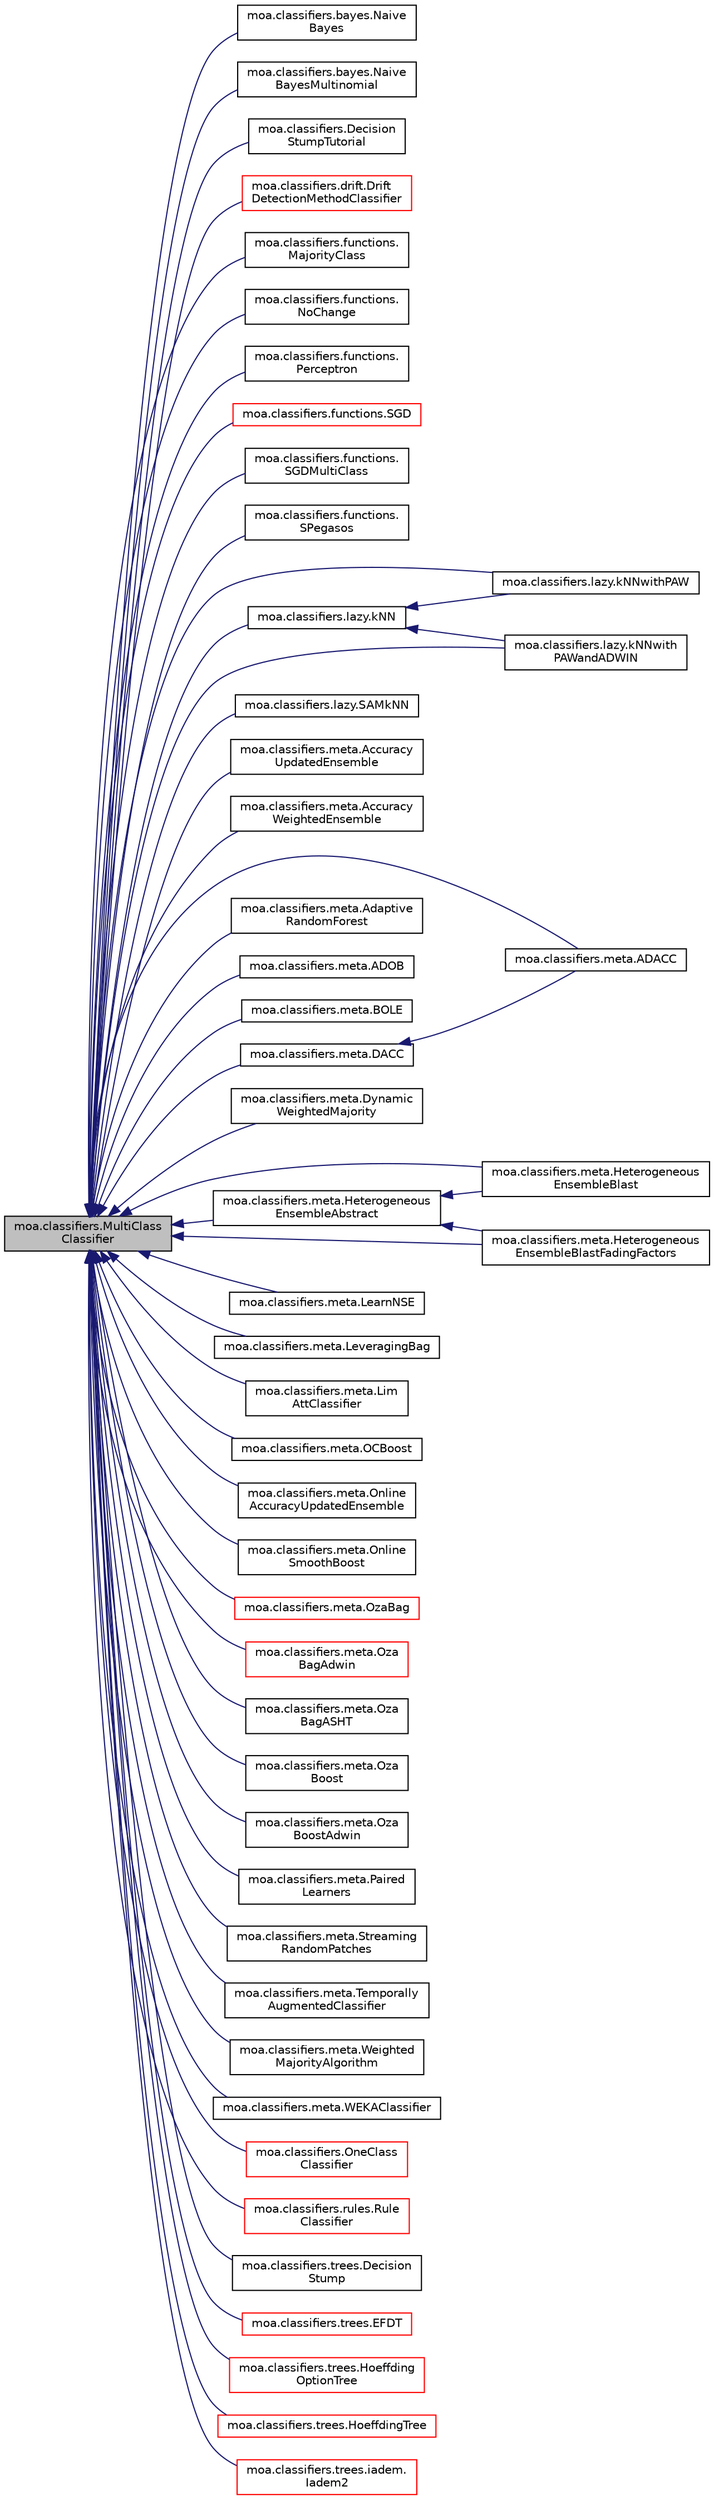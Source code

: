 digraph "moa.classifiers.MultiClassClassifier"
{
 // LATEX_PDF_SIZE
  edge [fontname="Helvetica",fontsize="10",labelfontname="Helvetica",labelfontsize="10"];
  node [fontname="Helvetica",fontsize="10",shape=record];
  rankdir="LR";
  Node1 [label="moa.classifiers.MultiClass\lClassifier",height=0.2,width=0.4,color="black", fillcolor="grey75", style="filled", fontcolor="black",tooltip=" "];
  Node1 -> Node2 [dir="back",color="midnightblue",fontsize="10",style="solid"];
  Node2 [label="moa.classifiers.bayes.Naive\lBayes",height=0.2,width=0.4,color="black", fillcolor="white", style="filled",URL="$classmoa_1_1classifiers_1_1bayes_1_1_naive_bayes.html",tooltip=" "];
  Node1 -> Node3 [dir="back",color="midnightblue",fontsize="10",style="solid"];
  Node3 [label="moa.classifiers.bayes.Naive\lBayesMultinomial",height=0.2,width=0.4,color="black", fillcolor="white", style="filled",URL="$classmoa_1_1classifiers_1_1bayes_1_1_naive_bayes_multinomial.html",tooltip=" "];
  Node1 -> Node4 [dir="back",color="midnightblue",fontsize="10",style="solid"];
  Node4 [label="moa.classifiers.Decision\lStumpTutorial",height=0.2,width=0.4,color="black", fillcolor="white", style="filled",URL="$classmoa_1_1classifiers_1_1_decision_stump_tutorial.html",tooltip=" "];
  Node1 -> Node5 [dir="back",color="midnightblue",fontsize="10",style="solid"];
  Node5 [label="moa.classifiers.drift.Drift\lDetectionMethodClassifier",height=0.2,width=0.4,color="red", fillcolor="white", style="filled",URL="$classmoa_1_1classifiers_1_1drift_1_1_drift_detection_method_classifier.html",tooltip=" "];
  Node1 -> Node8 [dir="back",color="midnightblue",fontsize="10",style="solid"];
  Node8 [label="moa.classifiers.functions.\lMajorityClass",height=0.2,width=0.4,color="black", fillcolor="white", style="filled",URL="$classmoa_1_1classifiers_1_1functions_1_1_majority_class.html",tooltip=" "];
  Node1 -> Node9 [dir="back",color="midnightblue",fontsize="10",style="solid"];
  Node9 [label="moa.classifiers.functions.\lNoChange",height=0.2,width=0.4,color="black", fillcolor="white", style="filled",URL="$classmoa_1_1classifiers_1_1functions_1_1_no_change.html",tooltip=" "];
  Node1 -> Node10 [dir="back",color="midnightblue",fontsize="10",style="solid"];
  Node10 [label="moa.classifiers.functions.\lPerceptron",height=0.2,width=0.4,color="black", fillcolor="white", style="filled",URL="$classmoa_1_1classifiers_1_1functions_1_1_perceptron.html",tooltip=" "];
  Node1 -> Node11 [dir="back",color="midnightblue",fontsize="10",style="solid"];
  Node11 [label="moa.classifiers.functions.SGD",height=0.2,width=0.4,color="red", fillcolor="white", style="filled",URL="$classmoa_1_1classifiers_1_1functions_1_1_s_g_d.html",tooltip=" "];
  Node1 -> Node13 [dir="back",color="midnightblue",fontsize="10",style="solid"];
  Node13 [label="moa.classifiers.functions.\lSGDMultiClass",height=0.2,width=0.4,color="black", fillcolor="white", style="filled",URL="$classmoa_1_1classifiers_1_1functions_1_1_s_g_d_multi_class.html",tooltip=" "];
  Node1 -> Node14 [dir="back",color="midnightblue",fontsize="10",style="solid"];
  Node14 [label="moa.classifiers.functions.\lSPegasos",height=0.2,width=0.4,color="black", fillcolor="white", style="filled",URL="$classmoa_1_1classifiers_1_1functions_1_1_s_pegasos.html",tooltip=" "];
  Node1 -> Node15 [dir="back",color="midnightblue",fontsize="10",style="solid"];
  Node15 [label="moa.classifiers.lazy.kNN",height=0.2,width=0.4,color="black", fillcolor="white", style="filled",URL="$classmoa_1_1classifiers_1_1lazy_1_1k_n_n.html",tooltip=" "];
  Node15 -> Node16 [dir="back",color="midnightblue",fontsize="10",style="solid"];
  Node16 [label="moa.classifiers.lazy.kNNwithPAW",height=0.2,width=0.4,color="black", fillcolor="white", style="filled",URL="$classmoa_1_1classifiers_1_1lazy_1_1k_n_nwith_p_a_w.html",tooltip=" "];
  Node15 -> Node17 [dir="back",color="midnightblue",fontsize="10",style="solid"];
  Node17 [label="moa.classifiers.lazy.kNNwith\lPAWandADWIN",height=0.2,width=0.4,color="black", fillcolor="white", style="filled",URL="$classmoa_1_1classifiers_1_1lazy_1_1k_n_nwith_p_a_wand_a_d_w_i_n.html",tooltip=" "];
  Node1 -> Node16 [dir="back",color="midnightblue",fontsize="10",style="solid"];
  Node1 -> Node17 [dir="back",color="midnightblue",fontsize="10",style="solid"];
  Node1 -> Node18 [dir="back",color="midnightblue",fontsize="10",style="solid"];
  Node18 [label="moa.classifiers.lazy.SAMkNN",height=0.2,width=0.4,color="black", fillcolor="white", style="filled",URL="$classmoa_1_1classifiers_1_1lazy_1_1_s_a_mk_n_n.html",tooltip=" "];
  Node1 -> Node19 [dir="back",color="midnightblue",fontsize="10",style="solid"];
  Node19 [label="moa.classifiers.meta.Accuracy\lUpdatedEnsemble",height=0.2,width=0.4,color="black", fillcolor="white", style="filled",URL="$classmoa_1_1classifiers_1_1meta_1_1_accuracy_updated_ensemble.html",tooltip=" "];
  Node1 -> Node20 [dir="back",color="midnightblue",fontsize="10",style="solid"];
  Node20 [label="moa.classifiers.meta.Accuracy\lWeightedEnsemble",height=0.2,width=0.4,color="black", fillcolor="white", style="filled",URL="$classmoa_1_1classifiers_1_1meta_1_1_accuracy_weighted_ensemble.html",tooltip=" "];
  Node1 -> Node21 [dir="back",color="midnightblue",fontsize="10",style="solid"];
  Node21 [label="moa.classifiers.meta.ADACC",height=0.2,width=0.4,color="black", fillcolor="white", style="filled",URL="$classmoa_1_1classifiers_1_1meta_1_1_a_d_a_c_c.html",tooltip=" "];
  Node1 -> Node22 [dir="back",color="midnightblue",fontsize="10",style="solid"];
  Node22 [label="moa.classifiers.meta.Adaptive\lRandomForest",height=0.2,width=0.4,color="black", fillcolor="white", style="filled",URL="$classmoa_1_1classifiers_1_1meta_1_1_adaptive_random_forest.html",tooltip=" "];
  Node1 -> Node23 [dir="back",color="midnightblue",fontsize="10",style="solid"];
  Node23 [label="moa.classifiers.meta.ADOB",height=0.2,width=0.4,color="black", fillcolor="white", style="filled",URL="$classmoa_1_1classifiers_1_1meta_1_1_a_d_o_b.html",tooltip=" "];
  Node1 -> Node24 [dir="back",color="midnightblue",fontsize="10",style="solid"];
  Node24 [label="moa.classifiers.meta.BOLE",height=0.2,width=0.4,color="black", fillcolor="white", style="filled",URL="$classmoa_1_1classifiers_1_1meta_1_1_b_o_l_e.html",tooltip=" "];
  Node1 -> Node25 [dir="back",color="midnightblue",fontsize="10",style="solid"];
  Node25 [label="moa.classifiers.meta.DACC",height=0.2,width=0.4,color="black", fillcolor="white", style="filled",URL="$classmoa_1_1classifiers_1_1meta_1_1_d_a_c_c.html",tooltip=" "];
  Node25 -> Node21 [dir="back",color="midnightblue",fontsize="10",style="solid"];
  Node1 -> Node26 [dir="back",color="midnightblue",fontsize="10",style="solid"];
  Node26 [label="moa.classifiers.meta.Dynamic\lWeightedMajority",height=0.2,width=0.4,color="black", fillcolor="white", style="filled",URL="$classmoa_1_1classifiers_1_1meta_1_1_dynamic_weighted_majority.html",tooltip=" "];
  Node1 -> Node27 [dir="back",color="midnightblue",fontsize="10",style="solid"];
  Node27 [label="moa.classifiers.meta.Heterogeneous\lEnsembleAbstract",height=0.2,width=0.4,color="black", fillcolor="white", style="filled",URL="$classmoa_1_1classifiers_1_1meta_1_1_heterogeneous_ensemble_abstract.html",tooltip=" "];
  Node27 -> Node28 [dir="back",color="midnightblue",fontsize="10",style="solid"];
  Node28 [label="moa.classifiers.meta.Heterogeneous\lEnsembleBlast",height=0.2,width=0.4,color="black", fillcolor="white", style="filled",URL="$classmoa_1_1classifiers_1_1meta_1_1_heterogeneous_ensemble_blast.html",tooltip=" "];
  Node27 -> Node29 [dir="back",color="midnightblue",fontsize="10",style="solid"];
  Node29 [label="moa.classifiers.meta.Heterogeneous\lEnsembleBlastFadingFactors",height=0.2,width=0.4,color="black", fillcolor="white", style="filled",URL="$classmoa_1_1classifiers_1_1meta_1_1_heterogeneous_ensemble_blast_fading_factors.html",tooltip=" "];
  Node1 -> Node28 [dir="back",color="midnightblue",fontsize="10",style="solid"];
  Node1 -> Node29 [dir="back",color="midnightblue",fontsize="10",style="solid"];
  Node1 -> Node30 [dir="back",color="midnightblue",fontsize="10",style="solid"];
  Node30 [label="moa.classifiers.meta.LearnNSE",height=0.2,width=0.4,color="black", fillcolor="white", style="filled",URL="$classmoa_1_1classifiers_1_1meta_1_1_learn_n_s_e.html",tooltip=" "];
  Node1 -> Node31 [dir="back",color="midnightblue",fontsize="10",style="solid"];
  Node31 [label="moa.classifiers.meta.LeveragingBag",height=0.2,width=0.4,color="black", fillcolor="white", style="filled",URL="$classmoa_1_1classifiers_1_1meta_1_1_leveraging_bag.html",tooltip=" "];
  Node1 -> Node32 [dir="back",color="midnightblue",fontsize="10",style="solid"];
  Node32 [label="moa.classifiers.meta.Lim\lAttClassifier",height=0.2,width=0.4,color="black", fillcolor="white", style="filled",URL="$classmoa_1_1classifiers_1_1meta_1_1_lim_att_classifier.html",tooltip=" "];
  Node1 -> Node33 [dir="back",color="midnightblue",fontsize="10",style="solid"];
  Node33 [label="moa.classifiers.meta.OCBoost",height=0.2,width=0.4,color="black", fillcolor="white", style="filled",URL="$classmoa_1_1classifiers_1_1meta_1_1_o_c_boost.html",tooltip=" "];
  Node1 -> Node34 [dir="back",color="midnightblue",fontsize="10",style="solid"];
  Node34 [label="moa.classifiers.meta.Online\lAccuracyUpdatedEnsemble",height=0.2,width=0.4,color="black", fillcolor="white", style="filled",URL="$classmoa_1_1classifiers_1_1meta_1_1_online_accuracy_updated_ensemble.html",tooltip=" "];
  Node1 -> Node35 [dir="back",color="midnightblue",fontsize="10",style="solid"];
  Node35 [label="moa.classifiers.meta.Online\lSmoothBoost",height=0.2,width=0.4,color="black", fillcolor="white", style="filled",URL="$classmoa_1_1classifiers_1_1meta_1_1_online_smooth_boost.html",tooltip=" "];
  Node1 -> Node36 [dir="back",color="midnightblue",fontsize="10",style="solid"];
  Node36 [label="moa.classifiers.meta.OzaBag",height=0.2,width=0.4,color="red", fillcolor="white", style="filled",URL="$classmoa_1_1classifiers_1_1meta_1_1_oza_bag.html",tooltip=" "];
  Node1 -> Node38 [dir="back",color="midnightblue",fontsize="10",style="solid"];
  Node38 [label="moa.classifiers.meta.Oza\lBagAdwin",height=0.2,width=0.4,color="red", fillcolor="white", style="filled",URL="$classmoa_1_1classifiers_1_1meta_1_1_oza_bag_adwin.html",tooltip=" "];
  Node1 -> Node40 [dir="back",color="midnightblue",fontsize="10",style="solid"];
  Node40 [label="moa.classifiers.meta.Oza\lBagASHT",height=0.2,width=0.4,color="black", fillcolor="white", style="filled",URL="$classmoa_1_1classifiers_1_1meta_1_1_oza_bag_a_s_h_t.html",tooltip=" "];
  Node1 -> Node41 [dir="back",color="midnightblue",fontsize="10",style="solid"];
  Node41 [label="moa.classifiers.meta.Oza\lBoost",height=0.2,width=0.4,color="black", fillcolor="white", style="filled",URL="$classmoa_1_1classifiers_1_1meta_1_1_oza_boost.html",tooltip=" "];
  Node1 -> Node42 [dir="back",color="midnightblue",fontsize="10",style="solid"];
  Node42 [label="moa.classifiers.meta.Oza\lBoostAdwin",height=0.2,width=0.4,color="black", fillcolor="white", style="filled",URL="$classmoa_1_1classifiers_1_1meta_1_1_oza_boost_adwin.html",tooltip=" "];
  Node1 -> Node43 [dir="back",color="midnightblue",fontsize="10",style="solid"];
  Node43 [label="moa.classifiers.meta.Paired\lLearners",height=0.2,width=0.4,color="black", fillcolor="white", style="filled",URL="$classmoa_1_1classifiers_1_1meta_1_1_paired_learners.html",tooltip=" "];
  Node1 -> Node44 [dir="back",color="midnightblue",fontsize="10",style="solid"];
  Node44 [label="moa.classifiers.meta.Streaming\lRandomPatches",height=0.2,width=0.4,color="black", fillcolor="white", style="filled",URL="$classmoa_1_1classifiers_1_1meta_1_1_streaming_random_patches.html",tooltip=" "];
  Node1 -> Node45 [dir="back",color="midnightblue",fontsize="10",style="solid"];
  Node45 [label="moa.classifiers.meta.Temporally\lAugmentedClassifier",height=0.2,width=0.4,color="black", fillcolor="white", style="filled",URL="$classmoa_1_1classifiers_1_1meta_1_1_temporally_augmented_classifier.html",tooltip=" "];
  Node1 -> Node46 [dir="back",color="midnightblue",fontsize="10",style="solid"];
  Node46 [label="moa.classifiers.meta.Weighted\lMajorityAlgorithm",height=0.2,width=0.4,color="black", fillcolor="white", style="filled",URL="$classmoa_1_1classifiers_1_1meta_1_1_weighted_majority_algorithm.html",tooltip=" "];
  Node1 -> Node47 [dir="back",color="midnightblue",fontsize="10",style="solid"];
  Node47 [label="moa.classifiers.meta.WEKAClassifier",height=0.2,width=0.4,color="black", fillcolor="white", style="filled",URL="$classmoa_1_1classifiers_1_1meta_1_1_w_e_k_a_classifier.html",tooltip=" "];
  Node1 -> Node48 [dir="back",color="midnightblue",fontsize="10",style="solid"];
  Node48 [label="moa.classifiers.OneClass\lClassifier",height=0.2,width=0.4,color="red", fillcolor="white", style="filled",URL="$interfacemoa_1_1classifiers_1_1_one_class_classifier.html",tooltip=" "];
  Node1 -> Node52 [dir="back",color="midnightblue",fontsize="10",style="solid"];
  Node52 [label="moa.classifiers.rules.Rule\lClassifier",height=0.2,width=0.4,color="red", fillcolor="white", style="filled",URL="$classmoa_1_1classifiers_1_1rules_1_1_rule_classifier.html",tooltip=" "];
  Node1 -> Node54 [dir="back",color="midnightblue",fontsize="10",style="solid"];
  Node54 [label="moa.classifiers.trees.Decision\lStump",height=0.2,width=0.4,color="black", fillcolor="white", style="filled",URL="$classmoa_1_1classifiers_1_1trees_1_1_decision_stump.html",tooltip=" "];
  Node1 -> Node55 [dir="back",color="midnightblue",fontsize="10",style="solid"];
  Node55 [label="moa.classifiers.trees.EFDT",height=0.2,width=0.4,color="red", fillcolor="white", style="filled",URL="$classmoa_1_1classifiers_1_1trees_1_1_e_f_d_t.html",tooltip=" "];
  Node1 -> Node57 [dir="back",color="midnightblue",fontsize="10",style="solid"];
  Node57 [label="moa.classifiers.trees.Hoeffding\lOptionTree",height=0.2,width=0.4,color="red", fillcolor="white", style="filled",URL="$classmoa_1_1classifiers_1_1trees_1_1_hoeffding_option_tree.html",tooltip=" "];
  Node1 -> Node59 [dir="back",color="midnightblue",fontsize="10",style="solid"];
  Node59 [label="moa.classifiers.trees.HoeffdingTree",height=0.2,width=0.4,color="red", fillcolor="white", style="filled",URL="$classmoa_1_1classifiers_1_1trees_1_1_hoeffding_tree.html",tooltip=" "];
  Node1 -> Node68 [dir="back",color="midnightblue",fontsize="10",style="solid"];
  Node68 [label="moa.classifiers.trees.iadem.\lIadem2",height=0.2,width=0.4,color="red", fillcolor="white", style="filled",URL="$classmoa_1_1classifiers_1_1trees_1_1iadem_1_1_iadem2.html",tooltip=" "];
}

